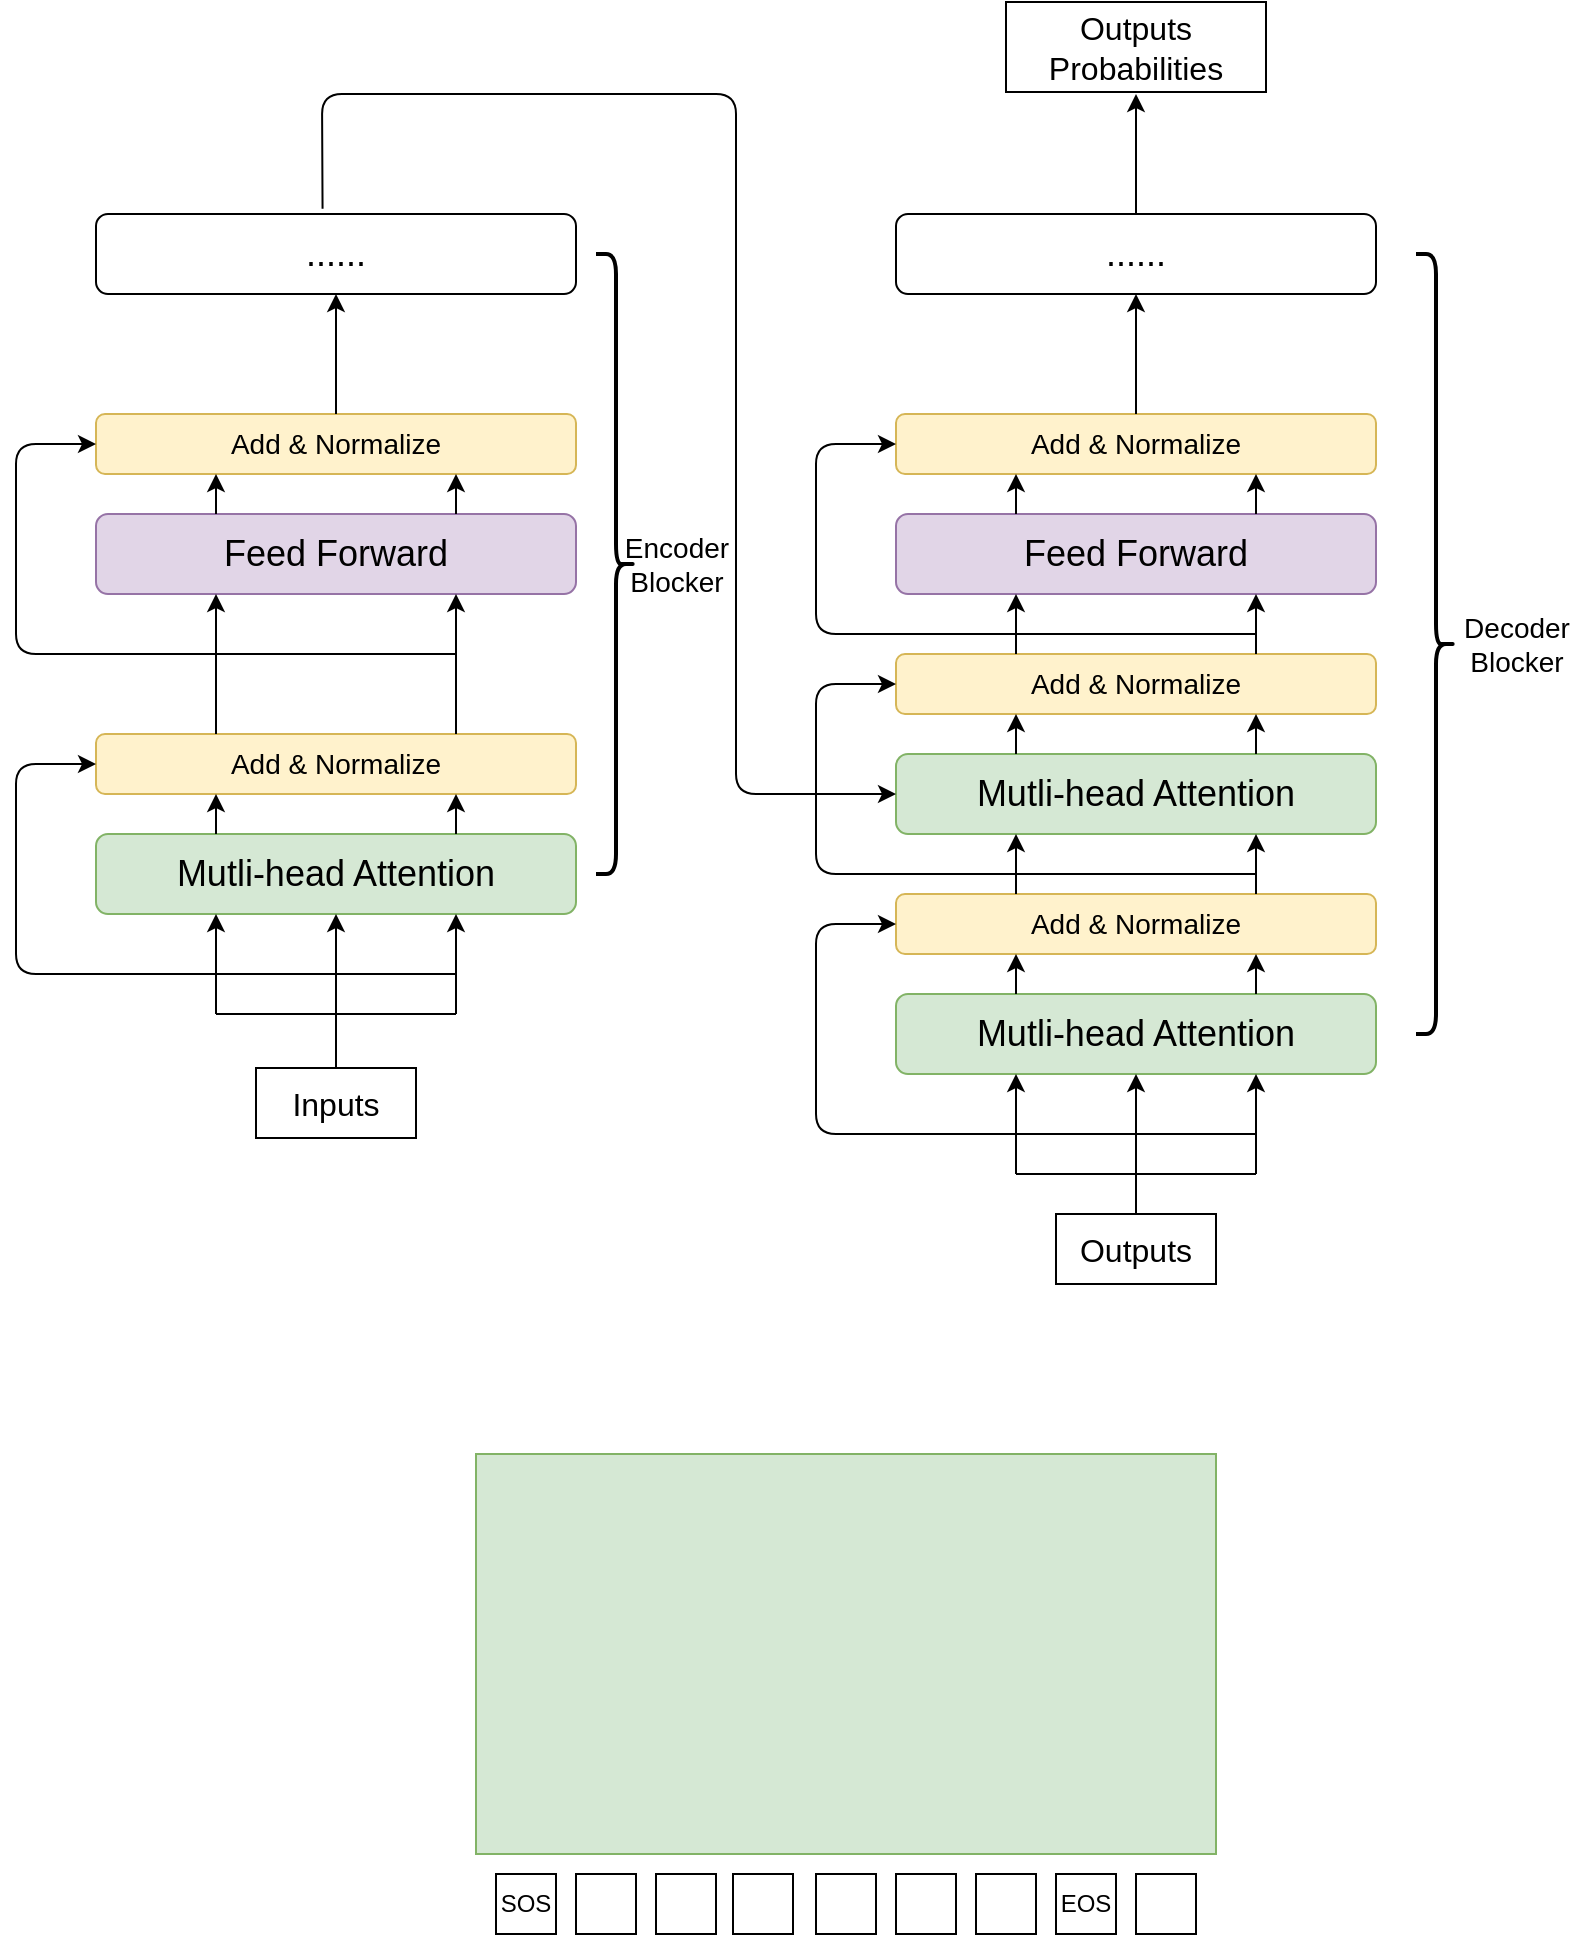 <mxfile version="14.2.9" type="github" pages="2">
  <diagram id="uqXQGn0c8_B2Hg9Xkndz" name="Page-1">
    <mxGraphModel dx="1221" dy="645" grid="1" gridSize="10" guides="1" tooltips="1" connect="1" arrows="1" fold="1" page="1" pageScale="1" pageWidth="827" pageHeight="1169" math="0" shadow="0">
      <root>
        <mxCell id="0" />
        <mxCell id="1" parent="0" />
        <mxCell id="0nBrglPBlWi57Pm5X8KZ-2" value="&lt;font style=&quot;font-size: 18px&quot;&gt;Mutli-head Attention&lt;/font&gt;" style="rounded=1;whiteSpace=wrap;html=1;fillColor=#d5e8d4;strokeColor=#82b366;" parent="1" vertex="1">
          <mxGeometry x="80" y="450" width="240" height="40" as="geometry" />
        </mxCell>
        <mxCell id="0nBrglPBlWi57Pm5X8KZ-3" value="&lt;font style=&quot;font-size: 14px&quot;&gt;Add &amp;amp; Normalize&lt;/font&gt;" style="rounded=1;whiteSpace=wrap;html=1;fillColor=#fff2cc;strokeColor=#d6b656;" parent="1" vertex="1">
          <mxGeometry x="80" y="400" width="240" height="30" as="geometry" />
        </mxCell>
        <mxCell id="0nBrglPBlWi57Pm5X8KZ-4" value="&lt;font style=&quot;font-size: 18px&quot;&gt;Feed Forward&lt;/font&gt;" style="rounded=1;whiteSpace=wrap;html=1;fillColor=#e1d5e7;strokeColor=#9673a6;" parent="1" vertex="1">
          <mxGeometry x="80" y="290" width="240" height="40" as="geometry" />
        </mxCell>
        <mxCell id="0nBrglPBlWi57Pm5X8KZ-5" value="&lt;font style=&quot;font-size: 14px&quot;&gt;Add &amp;amp; Normalize&lt;/font&gt;" style="rounded=1;whiteSpace=wrap;html=1;fillColor=#fff2cc;strokeColor=#d6b656;" parent="1" vertex="1">
          <mxGeometry x="80" y="240" width="240" height="30" as="geometry" />
        </mxCell>
        <mxCell id="0nBrglPBlWi57Pm5X8KZ-8" value="" style="endArrow=classic;html=1;entryX=0.25;entryY=1;entryDx=0;entryDy=0;exitX=0.25;exitY=0;exitDx=0;exitDy=0;" parent="1" source="0nBrglPBlWi57Pm5X8KZ-2" target="0nBrglPBlWi57Pm5X8KZ-3" edge="1">
          <mxGeometry width="50" height="50" relative="1" as="geometry">
            <mxPoint x="120" y="480" as="sourcePoint" />
            <mxPoint x="170" y="430" as="targetPoint" />
          </mxGeometry>
        </mxCell>
        <mxCell id="0nBrglPBlWi57Pm5X8KZ-9" value="" style="endArrow=classic;html=1;entryX=0.75;entryY=1;entryDx=0;entryDy=0;exitX=0.75;exitY=0;exitDx=0;exitDy=0;" parent="1" source="0nBrglPBlWi57Pm5X8KZ-2" target="0nBrglPBlWi57Pm5X8KZ-3" edge="1">
          <mxGeometry width="50" height="50" relative="1" as="geometry">
            <mxPoint x="150" y="460" as="sourcePoint" />
            <mxPoint x="150" y="440" as="targetPoint" />
          </mxGeometry>
        </mxCell>
        <mxCell id="0nBrglPBlWi57Pm5X8KZ-10" value="" style="endArrow=classic;html=1;entryX=0.25;entryY=1;entryDx=0;entryDy=0;exitX=0.25;exitY=0;exitDx=0;exitDy=0;" parent="1" source="0nBrglPBlWi57Pm5X8KZ-3" target="0nBrglPBlWi57Pm5X8KZ-4" edge="1">
          <mxGeometry width="50" height="50" relative="1" as="geometry">
            <mxPoint x="390" y="430" as="sourcePoint" />
            <mxPoint x="440" y="380" as="targetPoint" />
          </mxGeometry>
        </mxCell>
        <mxCell id="0nBrglPBlWi57Pm5X8KZ-11" value="" style="endArrow=classic;html=1;entryX=0.75;entryY=1;entryDx=0;entryDy=0;exitX=0.75;exitY=0;exitDx=0;exitDy=0;" parent="1" source="0nBrglPBlWi57Pm5X8KZ-3" target="0nBrglPBlWi57Pm5X8KZ-4" edge="1">
          <mxGeometry width="50" height="50" relative="1" as="geometry">
            <mxPoint x="430" y="400" as="sourcePoint" />
            <mxPoint x="480" y="350" as="targetPoint" />
          </mxGeometry>
        </mxCell>
        <mxCell id="0nBrglPBlWi57Pm5X8KZ-12" value="" style="endArrow=classic;html=1;entryX=0.25;entryY=1;entryDx=0;entryDy=0;exitX=0.25;exitY=0;exitDx=0;exitDy=0;" parent="1" source="0nBrglPBlWi57Pm5X8KZ-4" target="0nBrglPBlWi57Pm5X8KZ-5" edge="1">
          <mxGeometry width="50" height="50" relative="1" as="geometry">
            <mxPoint x="390" y="390" as="sourcePoint" />
            <mxPoint x="440" y="340" as="targetPoint" />
          </mxGeometry>
        </mxCell>
        <mxCell id="0nBrglPBlWi57Pm5X8KZ-13" value="" style="endArrow=classic;html=1;entryX=0.75;entryY=1;entryDx=0;entryDy=0;exitX=0.75;exitY=0;exitDx=0;exitDy=0;" parent="1" source="0nBrglPBlWi57Pm5X8KZ-4" target="0nBrglPBlWi57Pm5X8KZ-5" edge="1">
          <mxGeometry width="50" height="50" relative="1" as="geometry">
            <mxPoint x="390" y="390" as="sourcePoint" />
            <mxPoint x="440" y="340" as="targetPoint" />
          </mxGeometry>
        </mxCell>
        <mxCell id="0nBrglPBlWi57Pm5X8KZ-14" value="&lt;font style=&quot;font-size: 18px&quot;&gt;Mutli-head Attention&lt;/font&gt;" style="rounded=1;whiteSpace=wrap;html=1;fillColor=#d5e8d4;strokeColor=#82b366;" parent="1" vertex="1">
          <mxGeometry x="480" y="530" width="240" height="40" as="geometry" />
        </mxCell>
        <mxCell id="0nBrglPBlWi57Pm5X8KZ-15" value="&lt;font style=&quot;font-size: 14px&quot;&gt;Add &amp;amp; Normalize&lt;/font&gt;" style="rounded=1;whiteSpace=wrap;html=1;fillColor=#fff2cc;strokeColor=#d6b656;" parent="1" vertex="1">
          <mxGeometry x="480" y="480" width="240" height="30" as="geometry" />
        </mxCell>
        <mxCell id="0nBrglPBlWi57Pm5X8KZ-16" value="&lt;font style=&quot;font-size: 18px&quot;&gt;Mutli-head Attention&lt;/font&gt;" style="rounded=1;whiteSpace=wrap;html=1;fillColor=#d5e8d4;strokeColor=#82b366;" parent="1" vertex="1">
          <mxGeometry x="480" y="410" width="240" height="40" as="geometry" />
        </mxCell>
        <mxCell id="0nBrglPBlWi57Pm5X8KZ-17" value="&lt;font style=&quot;font-size: 14px&quot;&gt;Add &amp;amp; Normalize&lt;/font&gt;" style="rounded=1;whiteSpace=wrap;html=1;fillColor=#fff2cc;strokeColor=#d6b656;" parent="1" vertex="1">
          <mxGeometry x="480" y="360" width="240" height="30" as="geometry" />
        </mxCell>
        <mxCell id="0nBrglPBlWi57Pm5X8KZ-18" value="&lt;font style=&quot;font-size: 18px&quot;&gt;Feed Forward&lt;/font&gt;" style="rounded=1;whiteSpace=wrap;html=1;fillColor=#e1d5e7;strokeColor=#9673a6;" parent="1" vertex="1">
          <mxGeometry x="480" y="290" width="240" height="40" as="geometry" />
        </mxCell>
        <mxCell id="0nBrglPBlWi57Pm5X8KZ-19" value="&lt;font style=&quot;font-size: 14px&quot;&gt;Add &amp;amp; Normalize&lt;/font&gt;" style="rounded=1;whiteSpace=wrap;html=1;fillColor=#fff2cc;strokeColor=#d6b656;" parent="1" vertex="1">
          <mxGeometry x="480" y="240" width="240" height="30" as="geometry" />
        </mxCell>
        <mxCell id="0nBrglPBlWi57Pm5X8KZ-20" value="" style="endArrow=classic;html=1;entryX=0.25;entryY=1;entryDx=0;entryDy=0;exitX=0.25;exitY=0;exitDx=0;exitDy=0;" parent="1" source="0nBrglPBlWi57Pm5X8KZ-14" target="0nBrglPBlWi57Pm5X8KZ-15" edge="1">
          <mxGeometry width="50" height="50" relative="1" as="geometry">
            <mxPoint x="390" y="400" as="sourcePoint" />
            <mxPoint x="440" y="350" as="targetPoint" />
          </mxGeometry>
        </mxCell>
        <mxCell id="0nBrglPBlWi57Pm5X8KZ-21" value="" style="endArrow=classic;html=1;entryX=0.75;entryY=1;entryDx=0;entryDy=0;exitX=0.75;exitY=0;exitDx=0;exitDy=0;" parent="1" source="0nBrglPBlWi57Pm5X8KZ-14" target="0nBrglPBlWi57Pm5X8KZ-15" edge="1">
          <mxGeometry width="50" height="50" relative="1" as="geometry">
            <mxPoint x="390" y="400" as="sourcePoint" />
            <mxPoint x="440" y="350" as="targetPoint" />
          </mxGeometry>
        </mxCell>
        <mxCell id="0nBrglPBlWi57Pm5X8KZ-22" value="" style="endArrow=classic;html=1;entryX=0.25;entryY=1;entryDx=0;entryDy=0;exitX=0.25;exitY=0;exitDx=0;exitDy=0;" parent="1" source="0nBrglPBlWi57Pm5X8KZ-15" target="0nBrglPBlWi57Pm5X8KZ-16" edge="1">
          <mxGeometry width="50" height="50" relative="1" as="geometry">
            <mxPoint x="390" y="400" as="sourcePoint" />
            <mxPoint x="440" y="350" as="targetPoint" />
          </mxGeometry>
        </mxCell>
        <mxCell id="0nBrglPBlWi57Pm5X8KZ-23" value="" style="endArrow=classic;html=1;entryX=0.75;entryY=1;entryDx=0;entryDy=0;exitX=0.75;exitY=0;exitDx=0;exitDy=0;" parent="1" source="0nBrglPBlWi57Pm5X8KZ-15" target="0nBrglPBlWi57Pm5X8KZ-16" edge="1">
          <mxGeometry width="50" height="50" relative="1" as="geometry">
            <mxPoint x="390" y="400" as="sourcePoint" />
            <mxPoint x="440" y="350" as="targetPoint" />
          </mxGeometry>
        </mxCell>
        <mxCell id="0nBrglPBlWi57Pm5X8KZ-24" value="" style="endArrow=classic;html=1;entryX=0.25;entryY=1;entryDx=0;entryDy=0;exitX=0.25;exitY=0;exitDx=0;exitDy=0;" parent="1" source="0nBrglPBlWi57Pm5X8KZ-16" target="0nBrglPBlWi57Pm5X8KZ-17" edge="1">
          <mxGeometry width="50" height="50" relative="1" as="geometry">
            <mxPoint x="390" y="400" as="sourcePoint" />
            <mxPoint x="440" y="350" as="targetPoint" />
          </mxGeometry>
        </mxCell>
        <mxCell id="0nBrglPBlWi57Pm5X8KZ-25" value="" style="endArrow=classic;html=1;entryX=0.75;entryY=1;entryDx=0;entryDy=0;exitX=0.75;exitY=0;exitDx=0;exitDy=0;" parent="1" source="0nBrglPBlWi57Pm5X8KZ-16" target="0nBrglPBlWi57Pm5X8KZ-17" edge="1">
          <mxGeometry width="50" height="50" relative="1" as="geometry">
            <mxPoint x="390" y="400" as="sourcePoint" />
            <mxPoint x="440" y="350" as="targetPoint" />
          </mxGeometry>
        </mxCell>
        <mxCell id="0nBrglPBlWi57Pm5X8KZ-26" value="" style="endArrow=classic;html=1;entryX=0.25;entryY=1;entryDx=0;entryDy=0;exitX=0.25;exitY=0;exitDx=0;exitDy=0;" parent="1" source="0nBrglPBlWi57Pm5X8KZ-17" target="0nBrglPBlWi57Pm5X8KZ-18" edge="1">
          <mxGeometry width="50" height="50" relative="1" as="geometry">
            <mxPoint x="390" y="400" as="sourcePoint" />
            <mxPoint x="440" y="350" as="targetPoint" />
          </mxGeometry>
        </mxCell>
        <mxCell id="0nBrglPBlWi57Pm5X8KZ-27" value="" style="endArrow=classic;html=1;entryX=0.75;entryY=1;entryDx=0;entryDy=0;exitX=0.75;exitY=0;exitDx=0;exitDy=0;" parent="1" source="0nBrglPBlWi57Pm5X8KZ-17" target="0nBrglPBlWi57Pm5X8KZ-18" edge="1">
          <mxGeometry width="50" height="50" relative="1" as="geometry">
            <mxPoint x="390" y="400" as="sourcePoint" />
            <mxPoint x="440" y="350" as="targetPoint" />
          </mxGeometry>
        </mxCell>
        <mxCell id="0nBrglPBlWi57Pm5X8KZ-28" value="" style="endArrow=classic;html=1;entryX=0.25;entryY=1;entryDx=0;entryDy=0;exitX=0.25;exitY=0;exitDx=0;exitDy=0;" parent="1" source="0nBrglPBlWi57Pm5X8KZ-18" target="0nBrglPBlWi57Pm5X8KZ-19" edge="1">
          <mxGeometry width="50" height="50" relative="1" as="geometry">
            <mxPoint x="390" y="400" as="sourcePoint" />
            <mxPoint x="440" y="350" as="targetPoint" />
          </mxGeometry>
        </mxCell>
        <mxCell id="0nBrglPBlWi57Pm5X8KZ-29" value="" style="endArrow=classic;html=1;entryX=0.75;entryY=1;entryDx=0;entryDy=0;exitX=0.75;exitY=0;exitDx=0;exitDy=0;" parent="1" source="0nBrglPBlWi57Pm5X8KZ-18" target="0nBrglPBlWi57Pm5X8KZ-19" edge="1">
          <mxGeometry width="50" height="50" relative="1" as="geometry">
            <mxPoint x="390" y="400" as="sourcePoint" />
            <mxPoint x="440" y="350" as="targetPoint" />
          </mxGeometry>
        </mxCell>
        <mxCell id="0nBrglPBlWi57Pm5X8KZ-32" value="" style="endArrow=classic;html=1;fillColor=#000000;entryX=0.25;entryY=1;entryDx=0;entryDy=0;" parent="1" target="0nBrglPBlWi57Pm5X8KZ-2" edge="1">
          <mxGeometry width="50" height="50" relative="1" as="geometry">
            <mxPoint x="140" y="540" as="sourcePoint" />
            <mxPoint x="440" y="450" as="targetPoint" />
          </mxGeometry>
        </mxCell>
        <mxCell id="0nBrglPBlWi57Pm5X8KZ-33" value="" style="endArrow=classic;html=1;fillColor=#000000;entryX=0.5;entryY=1;entryDx=0;entryDy=0;" parent="1" target="0nBrglPBlWi57Pm5X8KZ-2" edge="1">
          <mxGeometry width="50" height="50" relative="1" as="geometry">
            <mxPoint x="200" y="540" as="sourcePoint" />
            <mxPoint x="440" y="450" as="targetPoint" />
          </mxGeometry>
        </mxCell>
        <mxCell id="0nBrglPBlWi57Pm5X8KZ-34" value="" style="endArrow=classic;html=1;fillColor=#000000;entryX=0.75;entryY=1;entryDx=0;entryDy=0;" parent="1" target="0nBrglPBlWi57Pm5X8KZ-2" edge="1">
          <mxGeometry width="50" height="50" relative="1" as="geometry">
            <mxPoint x="260" y="540" as="sourcePoint" />
            <mxPoint x="440" y="450" as="targetPoint" />
          </mxGeometry>
        </mxCell>
        <mxCell id="0nBrglPBlWi57Pm5X8KZ-36" value="" style="endArrow=classic;html=1;fillColor=#000000;entryX=0;entryY=0.5;entryDx=0;entryDy=0;" parent="1" target="0nBrglPBlWi57Pm5X8KZ-3" edge="1">
          <mxGeometry width="50" height="50" relative="1" as="geometry">
            <mxPoint x="260" y="520" as="sourcePoint" />
            <mxPoint x="440" y="450" as="targetPoint" />
            <Array as="points">
              <mxPoint x="40" y="520" />
              <mxPoint x="40" y="415" />
            </Array>
          </mxGeometry>
        </mxCell>
        <mxCell id="0nBrglPBlWi57Pm5X8KZ-37" value="" style="endArrow=classic;html=1;fillColor=#000000;entryX=0;entryY=0.5;entryDx=0;entryDy=0;" parent="1" target="0nBrglPBlWi57Pm5X8KZ-5" edge="1">
          <mxGeometry width="50" height="50" relative="1" as="geometry">
            <mxPoint x="260" y="360" as="sourcePoint" />
            <mxPoint x="440" y="450" as="targetPoint" />
            <Array as="points">
              <mxPoint x="40" y="360" />
              <mxPoint x="40" y="255" />
            </Array>
          </mxGeometry>
        </mxCell>
        <mxCell id="0nBrglPBlWi57Pm5X8KZ-38" value="" style="endArrow=classic;html=1;fillColor=#000000;entryX=0.5;entryY=1;entryDx=0;entryDy=0;" parent="1" target="0nBrglPBlWi57Pm5X8KZ-14" edge="1">
          <mxGeometry width="50" height="50" relative="1" as="geometry">
            <mxPoint x="600" y="620" as="sourcePoint" />
            <mxPoint x="440" y="450" as="targetPoint" />
          </mxGeometry>
        </mxCell>
        <mxCell id="0nBrglPBlWi57Pm5X8KZ-39" value="" style="endArrow=classic;html=1;fillColor=#000000;entryX=0.25;entryY=1;entryDx=0;entryDy=0;" parent="1" target="0nBrglPBlWi57Pm5X8KZ-14" edge="1">
          <mxGeometry width="50" height="50" relative="1" as="geometry">
            <mxPoint x="540" y="620" as="sourcePoint" />
            <mxPoint x="440" y="450" as="targetPoint" />
          </mxGeometry>
        </mxCell>
        <mxCell id="0nBrglPBlWi57Pm5X8KZ-40" value="" style="endArrow=classic;html=1;fillColor=#000000;entryX=0.75;entryY=1;entryDx=0;entryDy=0;" parent="1" target="0nBrglPBlWi57Pm5X8KZ-14" edge="1">
          <mxGeometry width="50" height="50" relative="1" as="geometry">
            <mxPoint x="660" y="620" as="sourcePoint" />
            <mxPoint x="440" y="450" as="targetPoint" />
          </mxGeometry>
        </mxCell>
        <mxCell id="0nBrglPBlWi57Pm5X8KZ-41" value="" style="endArrow=classic;html=1;fillColor=#000000;entryX=0;entryY=0.5;entryDx=0;entryDy=0;" parent="1" target="0nBrglPBlWi57Pm5X8KZ-15" edge="1">
          <mxGeometry width="50" height="50" relative="1" as="geometry">
            <mxPoint x="660" y="600" as="sourcePoint" />
            <mxPoint x="440" y="450" as="targetPoint" />
            <Array as="points">
              <mxPoint x="440" y="600" />
              <mxPoint x="440" y="495" />
            </Array>
          </mxGeometry>
        </mxCell>
        <mxCell id="0nBrglPBlWi57Pm5X8KZ-42" value="" style="endArrow=classic;html=1;fillColor=#000000;entryX=0;entryY=0.5;entryDx=0;entryDy=0;" parent="1" target="0nBrglPBlWi57Pm5X8KZ-17" edge="1">
          <mxGeometry width="50" height="50" relative="1" as="geometry">
            <mxPoint x="660" y="470" as="sourcePoint" />
            <mxPoint x="440" y="450" as="targetPoint" />
            <Array as="points">
              <mxPoint x="440" y="470" />
              <mxPoint x="440" y="375" />
            </Array>
          </mxGeometry>
        </mxCell>
        <mxCell id="0nBrglPBlWi57Pm5X8KZ-43" value="" style="endArrow=classic;html=1;fillColor=#000000;entryX=0;entryY=0.5;entryDx=0;entryDy=0;" parent="1" target="0nBrglPBlWi57Pm5X8KZ-19" edge="1">
          <mxGeometry width="50" height="50" relative="1" as="geometry">
            <mxPoint x="660" y="350" as="sourcePoint" />
            <mxPoint x="440" y="450" as="targetPoint" />
            <Array as="points">
              <mxPoint x="440" y="350" />
              <mxPoint x="440" y="255" />
            </Array>
          </mxGeometry>
        </mxCell>
        <mxCell id="0nBrglPBlWi57Pm5X8KZ-44" value="&lt;font style=&quot;font-size: 18px&quot;&gt;......&lt;/font&gt;" style="rounded=1;whiteSpace=wrap;html=1;" parent="1" vertex="1">
          <mxGeometry x="80" y="140" width="240" height="40" as="geometry" />
        </mxCell>
        <mxCell id="0nBrglPBlWi57Pm5X8KZ-47" value="&lt;font style=&quot;font-size: 18px&quot;&gt;......&lt;/font&gt;" style="rounded=1;whiteSpace=wrap;html=1;" parent="1" vertex="1">
          <mxGeometry x="480" y="140" width="240" height="40" as="geometry" />
        </mxCell>
        <mxCell id="0nBrglPBlWi57Pm5X8KZ-50" value="" style="endArrow=none;html=1;fillColor=#000000;" parent="1" edge="1">
          <mxGeometry width="50" height="50" relative="1" as="geometry">
            <mxPoint x="140" y="540" as="sourcePoint" />
            <mxPoint x="260" y="540" as="targetPoint" />
          </mxGeometry>
        </mxCell>
        <mxCell id="0nBrglPBlWi57Pm5X8KZ-51" value="" style="endArrow=none;html=1;fillColor=#000000;" parent="1" edge="1">
          <mxGeometry width="50" height="50" relative="1" as="geometry">
            <mxPoint x="200" y="570" as="sourcePoint" />
            <mxPoint x="200" y="540" as="targetPoint" />
          </mxGeometry>
        </mxCell>
        <mxCell id="0nBrglPBlWi57Pm5X8KZ-52" value="" style="endArrow=none;html=1;fillColor=#000000;" parent="1" edge="1">
          <mxGeometry width="50" height="50" relative="1" as="geometry">
            <mxPoint x="540" y="620" as="sourcePoint" />
            <mxPoint x="660" y="620" as="targetPoint" />
          </mxGeometry>
        </mxCell>
        <mxCell id="0nBrglPBlWi57Pm5X8KZ-53" value="" style="endArrow=none;html=1;fillColor=#000000;" parent="1" edge="1">
          <mxGeometry width="50" height="50" relative="1" as="geometry">
            <mxPoint x="600" y="660" as="sourcePoint" />
            <mxPoint x="600" y="620" as="targetPoint" />
          </mxGeometry>
        </mxCell>
        <mxCell id="0nBrglPBlWi57Pm5X8KZ-54" value="" style="endArrow=classic;html=1;fillColor=#000000;entryX=0.5;entryY=1;entryDx=0;entryDy=0;" parent="1" source="0nBrglPBlWi57Pm5X8KZ-5" target="0nBrglPBlWi57Pm5X8KZ-44" edge="1">
          <mxGeometry width="50" height="50" relative="1" as="geometry">
            <mxPoint x="390" y="390" as="sourcePoint" />
            <mxPoint x="440" y="340" as="targetPoint" />
          </mxGeometry>
        </mxCell>
        <mxCell id="0nBrglPBlWi57Pm5X8KZ-55" value="" style="endArrow=classic;html=1;fillColor=#000000;entryX=0.5;entryY=1;entryDx=0;entryDy=0;" parent="1" source="0nBrglPBlWi57Pm5X8KZ-19" target="0nBrglPBlWi57Pm5X8KZ-47" edge="1">
          <mxGeometry width="50" height="50" relative="1" as="geometry">
            <mxPoint x="390" y="390" as="sourcePoint" />
            <mxPoint x="440" y="340" as="targetPoint" />
          </mxGeometry>
        </mxCell>
        <mxCell id="0nBrglPBlWi57Pm5X8KZ-56" value="" style="endArrow=classic;html=1;fillColor=#000000;exitX=0.472;exitY=-0.065;exitDx=0;exitDy=0;exitPerimeter=0;entryX=0;entryY=0.5;entryDx=0;entryDy=0;" parent="1" source="0nBrglPBlWi57Pm5X8KZ-44" target="0nBrglPBlWi57Pm5X8KZ-16" edge="1">
          <mxGeometry width="50" height="50" relative="1" as="geometry">
            <mxPoint x="390" y="390" as="sourcePoint" />
            <mxPoint x="440" y="340" as="targetPoint" />
            <Array as="points">
              <mxPoint x="193" y="80" />
              <mxPoint x="400" y="80" />
              <mxPoint x="400" y="430" />
            </Array>
          </mxGeometry>
        </mxCell>
        <mxCell id="0nBrglPBlWi57Pm5X8KZ-59" value="&lt;font style=&quot;font-size: 16px&quot;&gt;Outputs&lt;/font&gt;" style="rounded=0;whiteSpace=wrap;html=1;strokeWidth=1;" parent="1" vertex="1">
          <mxGeometry x="560" y="640" width="80" height="35" as="geometry" />
        </mxCell>
        <mxCell id="0nBrglPBlWi57Pm5X8KZ-58" value="&lt;font style=&quot;font-size: 16px&quot;&gt;Inputs&lt;/font&gt;" style="rounded=0;whiteSpace=wrap;html=1;strokeWidth=1;" parent="1" vertex="1">
          <mxGeometry x="160" y="567" width="80" height="35" as="geometry" />
        </mxCell>
        <mxCell id="0nBrglPBlWi57Pm5X8KZ-61" value="" style="endArrow=classic;html=1;fillColor=#000000;exitX=0.5;exitY=0;exitDx=0;exitDy=0;" parent="1" source="0nBrglPBlWi57Pm5X8KZ-47" edge="1">
          <mxGeometry width="50" height="50" relative="1" as="geometry">
            <mxPoint x="390" y="130" as="sourcePoint" />
            <mxPoint x="600" y="80" as="targetPoint" />
          </mxGeometry>
        </mxCell>
        <mxCell id="0nBrglPBlWi57Pm5X8KZ-62" value="&lt;font style=&quot;font-size: 16px&quot;&gt;Outputs Probabilities&lt;/font&gt;" style="rounded=0;whiteSpace=wrap;html=1;strokeWidth=1;" parent="1" vertex="1">
          <mxGeometry x="535" y="34" width="130" height="45" as="geometry" />
        </mxCell>
        <mxCell id="0nBrglPBlWi57Pm5X8KZ-63" value="" style="shape=curlyBracket;whiteSpace=wrap;html=1;rounded=1;sketch=0;strokeWidth=2;rotation=-180;" parent="1" vertex="1">
          <mxGeometry x="330" y="160" width="20" height="310" as="geometry" />
        </mxCell>
        <mxCell id="0nBrglPBlWi57Pm5X8KZ-64" value="" style="shape=curlyBracket;whiteSpace=wrap;html=1;rounded=1;sketch=0;strokeWidth=2;rotation=-180;" parent="1" vertex="1">
          <mxGeometry x="740" y="160" width="20" height="390" as="geometry" />
        </mxCell>
        <mxCell id="0nBrglPBlWi57Pm5X8KZ-65" value="&lt;font style=&quot;font-size: 14px&quot;&gt;Encoder&lt;br&gt;Blocker&lt;/font&gt;" style="text;html=1;resizable=0;autosize=1;align=center;verticalAlign=middle;points=[];fillColor=none;strokeColor=none;rounded=0;sketch=0;" parent="1" vertex="1">
          <mxGeometry x="335" y="300" width="70" height="30" as="geometry" />
        </mxCell>
        <mxCell id="0nBrglPBlWi57Pm5X8KZ-67" value="&lt;font style=&quot;font-size: 14px&quot;&gt;Decoder&lt;br&gt;Blocker&lt;/font&gt;" style="text;html=1;resizable=0;autosize=1;align=center;verticalAlign=middle;points=[];fillColor=none;strokeColor=none;rounded=0;sketch=0;" parent="1" vertex="1">
          <mxGeometry x="755" y="340" width="70" height="30" as="geometry" />
        </mxCell>
        <mxCell id="ybShRaKQS9B2_2fgSlqi-1" value="" style="rounded=0;whiteSpace=wrap;html=1;fillColor=#d5e8d4;strokeColor=#82b366;" vertex="1" parent="1">
          <mxGeometry x="270" y="760" width="370" height="200" as="geometry" />
        </mxCell>
        <mxCell id="ybShRaKQS9B2_2fgSlqi-4" value="SOS" style="rounded=0;whiteSpace=wrap;html=1;" vertex="1" parent="1">
          <mxGeometry x="280" y="970" width="30" height="30" as="geometry" />
        </mxCell>
        <mxCell id="ybShRaKQS9B2_2fgSlqi-10" value="" style="rounded=0;whiteSpace=wrap;html=1;" vertex="1" parent="1">
          <mxGeometry x="320" y="970" width="30" height="30" as="geometry" />
        </mxCell>
        <mxCell id="ybShRaKQS9B2_2fgSlqi-11" value="" style="rounded=0;whiteSpace=wrap;html=1;" vertex="1" parent="1">
          <mxGeometry x="360" y="970" width="30" height="30" as="geometry" />
        </mxCell>
        <mxCell id="ybShRaKQS9B2_2fgSlqi-12" value="" style="rounded=0;whiteSpace=wrap;html=1;" vertex="1" parent="1">
          <mxGeometry x="398.5" y="970" width="30" height="30" as="geometry" />
        </mxCell>
        <mxCell id="ybShRaKQS9B2_2fgSlqi-13" value="" style="rounded=0;whiteSpace=wrap;html=1;" vertex="1" parent="1">
          <mxGeometry x="440" y="970" width="30" height="30" as="geometry" />
        </mxCell>
        <mxCell id="ybShRaKQS9B2_2fgSlqi-14" value="" style="rounded=0;whiteSpace=wrap;html=1;" vertex="1" parent="1">
          <mxGeometry x="480" y="970" width="30" height="30" as="geometry" />
        </mxCell>
        <mxCell id="ybShRaKQS9B2_2fgSlqi-15" value="" style="rounded=0;whiteSpace=wrap;html=1;" vertex="1" parent="1">
          <mxGeometry x="520" y="970" width="30" height="30" as="geometry" />
        </mxCell>
        <mxCell id="ybShRaKQS9B2_2fgSlqi-16" value="EOS" style="rounded=0;whiteSpace=wrap;html=1;" vertex="1" parent="1">
          <mxGeometry x="560" y="970" width="30" height="30" as="geometry" />
        </mxCell>
        <mxCell id="ybShRaKQS9B2_2fgSlqi-17" value="" style="rounded=0;whiteSpace=wrap;html=1;" vertex="1" parent="1">
          <mxGeometry x="600" y="970" width="30" height="30" as="geometry" />
        </mxCell>
      </root>
    </mxGraphModel>
  </diagram>
  <diagram id="OutZE-O3Dgm_6WHACOTE" name="Page-2">
    <mxGraphModel dx="716" dy="378" grid="1" gridSize="10" guides="1" tooltips="1" connect="1" arrows="1" fold="1" page="1" pageScale="1" pageWidth="1169" pageHeight="827" math="0" shadow="0">
      <root>
        <mxCell id="TbsgzT7RpFvUkUq_5OSz-0" />
        <mxCell id="TbsgzT7RpFvUkUq_5OSz-1" parent="TbsgzT7RpFvUkUq_5OSz-0" />
        <mxCell id="hBoT5113-5MwrOc7FKKC-0" value="" style="rounded=0;whiteSpace=wrap;html=1;fillColor=#d5e8d4;strokeColor=#82b366;" vertex="1" parent="TbsgzT7RpFvUkUq_5OSz-1">
          <mxGeometry x="270" y="800" width="370" height="160" as="geometry" />
        </mxCell>
        <mxCell id="hBoT5113-5MwrOc7FKKC-1" value="SOS" style="rounded=0;whiteSpace=wrap;html=1;" vertex="1" parent="TbsgzT7RpFvUkUq_5OSz-1">
          <mxGeometry x="280" y="970" width="30" height="30" as="geometry" />
        </mxCell>
        <mxCell id="hBoT5113-5MwrOc7FKKC-2" value="S1：数学的美" style="rounded=0;whiteSpace=wrap;html=1;" vertex="1" parent="TbsgzT7RpFvUkUq_5OSz-1">
          <mxGeometry x="320" y="970" width="110" height="30" as="geometry" />
        </mxCell>
        <mxCell id="hBoT5113-5MwrOc7FKKC-5" value="EOS" style="rounded=0;whiteSpace=wrap;html=1;" vertex="1" parent="TbsgzT7RpFvUkUq_5OSz-1">
          <mxGeometry x="440" y="970" width="30" height="30" as="geometry" />
        </mxCell>
        <mxCell id="hBoT5113-5MwrOc7FKKC-6" value="S2：何为数学之美" style="rounded=0;whiteSpace=wrap;html=1;" vertex="1" parent="TbsgzT7RpFvUkUq_5OSz-1">
          <mxGeometry x="480" y="970" width="110" height="30" as="geometry" />
        </mxCell>
        <mxCell id="hBoT5113-5MwrOc7FKKC-9" value="EOS" style="rounded=0;whiteSpace=wrap;html=1;" vertex="1" parent="TbsgzT7RpFvUkUq_5OSz-1">
          <mxGeometry x="600" y="970" width="30" height="30" as="geometry" />
        </mxCell>
        <mxCell id="hBoT5113-5MwrOc7FKKC-10" value="&lt;font style=&quot;font-size: 8px&quot;&gt;E&lt;sub&gt;sos&lt;/sub&gt;&lt;/font&gt;" style="rounded=1;whiteSpace=wrap;html=1;" vertex="1" parent="TbsgzT7RpFvUkUq_5OSz-1">
          <mxGeometry x="280" y="930" width="30" height="30" as="geometry" />
        </mxCell>
        <mxCell id="hBoT5113-5MwrOc7FKKC-11" value="E&lt;sub&gt;&lt;font style=&quot;font-size: 11px&quot;&gt;1...N&lt;/font&gt;&lt;/sub&gt;" style="rounded=1;whiteSpace=wrap;html=1;" vertex="1" parent="TbsgzT7RpFvUkUq_5OSz-1">
          <mxGeometry x="320" y="930" width="110" height="30" as="geometry" />
        </mxCell>
        <mxCell id="hBoT5113-5MwrOc7FKKC-12" value="&lt;font style=&quot;font-size: 8px&quot;&gt;E&lt;sub&gt;eos&lt;/sub&gt;&lt;/font&gt;" style="rounded=1;whiteSpace=wrap;html=1;" vertex="1" parent="TbsgzT7RpFvUkUq_5OSz-1">
          <mxGeometry x="440" y="930" width="30" height="30" as="geometry" />
        </mxCell>
        <mxCell id="hBoT5113-5MwrOc7FKKC-13" value="E&lt;sub&gt;1...N&lt;/sub&gt;&lt;span style=&quot;font-size: 10px&quot;&gt;&lt;sup&gt;&#39;&lt;/sup&gt;&lt;/span&gt;" style="rounded=1;whiteSpace=wrap;html=1;" vertex="1" parent="TbsgzT7RpFvUkUq_5OSz-1">
          <mxGeometry x="480" y="930" width="110" height="30" as="geometry" />
        </mxCell>
        <mxCell id="hBoT5113-5MwrOc7FKKC-14" value="E&lt;sub&gt;eos&lt;/sub&gt;" style="rounded=1;whiteSpace=wrap;html=1;" vertex="1" parent="TbsgzT7RpFvUkUq_5OSz-1">
          <mxGeometry x="600" y="930" width="30" height="30" as="geometry" />
        </mxCell>
        <mxCell id="hBoT5113-5MwrOc7FKKC-15" value="T" style="rounded=1;whiteSpace=wrap;html=1;" vertex="1" parent="TbsgzT7RpFvUkUq_5OSz-1">
          <mxGeometry x="280" y="800" width="30" height="30" as="geometry" />
        </mxCell>
        <mxCell id="hBoT5113-5MwrOc7FKKC-16" value="T&lt;sub&gt;1...N&lt;/sub&gt;" style="rounded=1;whiteSpace=wrap;html=1;" vertex="1" parent="TbsgzT7RpFvUkUq_5OSz-1">
          <mxGeometry x="318.13" y="800" width="110" height="30" as="geometry" />
        </mxCell>
        <mxCell id="hBoT5113-5MwrOc7FKKC-17" value="T" style="rounded=1;whiteSpace=wrap;html=1;" vertex="1" parent="TbsgzT7RpFvUkUq_5OSz-1">
          <mxGeometry x="440" y="800" width="30" height="30" as="geometry" />
        </mxCell>
        <mxCell id="hBoT5113-5MwrOc7FKKC-18" value="T&lt;sub&gt;1...N&lt;/sub&gt;&lt;sup&gt;&#39;&lt;/sup&gt;" style="rounded=1;whiteSpace=wrap;html=1;" vertex="1" parent="TbsgzT7RpFvUkUq_5OSz-1">
          <mxGeometry x="480" y="800" width="110" height="30" as="geometry" />
        </mxCell>
        <mxCell id="hBoT5113-5MwrOc7FKKC-19" value="T" style="rounded=1;whiteSpace=wrap;html=1;" vertex="1" parent="TbsgzT7RpFvUkUq_5OSz-1">
          <mxGeometry x="600" y="800" width="30" height="30" as="geometry" />
        </mxCell>
        <mxCell id="hBoT5113-5MwrOc7FKKC-20" value="" style="shape=curlyBracket;whiteSpace=wrap;html=1;rounded=1;rotation=-90;" vertex="1" parent="TbsgzT7RpFvUkUq_5OSz-1">
          <mxGeometry x="363.13" y="939.38" width="20" height="161.25" as="geometry" />
        </mxCell>
        <mxCell id="hBoT5113-5MwrOc7FKKC-21" value="" style="shape=curlyBracket;whiteSpace=wrap;html=1;rounded=1;rotation=-90;" vertex="1" parent="TbsgzT7RpFvUkUq_5OSz-1">
          <mxGeometry x="530" y="940.01" width="20" height="159.99" as="geometry" />
        </mxCell>
        <mxCell id="hBoT5113-5MwrOc7FKKC-22" value="sentence 1" style="text;html=1;resizable=0;autosize=1;align=center;verticalAlign=middle;points=[];fillColor=none;strokeColor=none;rounded=0;" vertex="1" parent="TbsgzT7RpFvUkUq_5OSz-1">
          <mxGeometry x="341" y="1040" width="70" height="20" as="geometry" />
        </mxCell>
        <mxCell id="hBoT5113-5MwrOc7FKKC-23" value="sentence 2" style="text;html=1;resizable=0;autosize=1;align=center;verticalAlign=middle;points=[];fillColor=none;strokeColor=none;rounded=0;" vertex="1" parent="TbsgzT7RpFvUkUq_5OSz-1">
          <mxGeometry x="509" y="1040" width="70" height="20" as="geometry" />
        </mxCell>
        <mxCell id="hBoT5113-5MwrOc7FKKC-24" value="&lt;font style=&quot;font-size: 18px&quot;&gt;UniLM&lt;/font&gt;" style="text;html=1;resizable=0;autosize=1;align=center;verticalAlign=middle;points=[];fillColor=none;strokeColor=none;rounded=0;" vertex="1" parent="TbsgzT7RpFvUkUq_5OSz-1">
          <mxGeometry x="420" y="870" width="70" height="20" as="geometry" />
        </mxCell>
        <mxCell id="hBoT5113-5MwrOc7FKKC-25" value="Paraphrase Generation" style="text;html=1;resizable=0;autosize=1;align=center;verticalAlign=middle;points=[];fillColor=none;strokeColor=none;rounded=0;" vertex="1" parent="TbsgzT7RpFvUkUq_5OSz-1">
          <mxGeometry x="465" y="760" width="140" height="20" as="geometry" />
        </mxCell>
        <mxCell id="hBoT5113-5MwrOc7FKKC-31" value="" style="endArrow=classic;html=1;fillColor=#000000;" edge="1" parent="TbsgzT7RpFvUkUq_5OSz-1" source="hBoT5113-5MwrOc7FKKC-18">
          <mxGeometry width="50" height="50" relative="1" as="geometry">
            <mxPoint x="440" y="930" as="sourcePoint" />
            <mxPoint x="536" y="780" as="targetPoint" />
          </mxGeometry>
        </mxCell>
      </root>
    </mxGraphModel>
  </diagram>
</mxfile>
